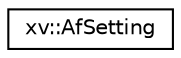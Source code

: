 digraph "Graphical Class Hierarchy"
{
 // LATEX_PDF_SIZE
  edge [fontname="Helvetica",fontsize="10",labelfontname="Helvetica",labelfontsize="10"];
  node [fontname="Helvetica",fontsize="10",shape=record];
  rankdir="LR";
  Node0 [label="xv::AfSetting",height=0.2,width=0.4,color="black", fillcolor="white", style="filled",URL="$structxv_1_1AfSetting.html",tooltip="AF settings."];
}

